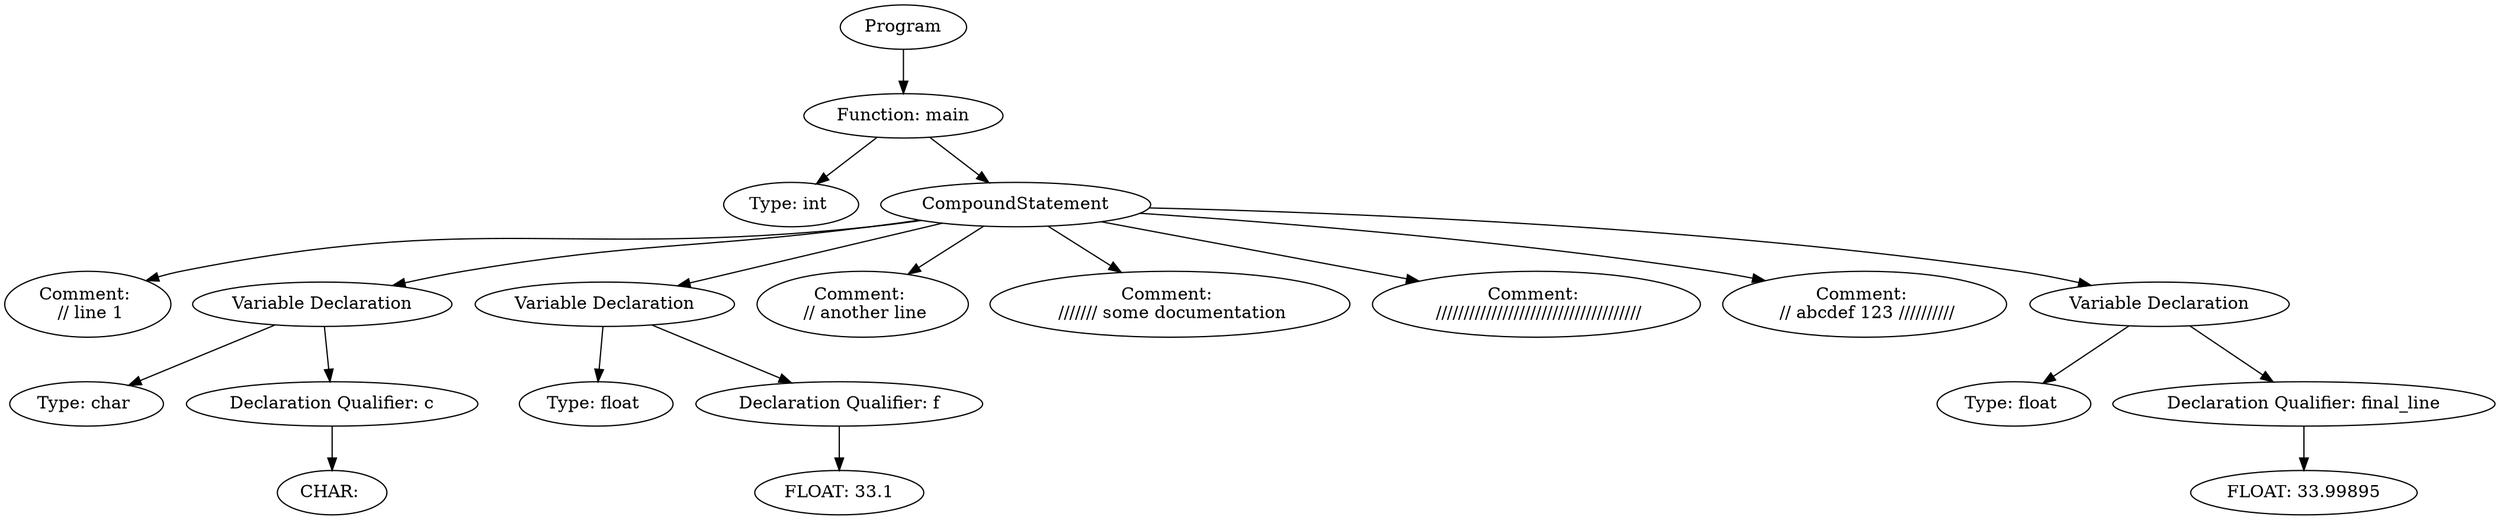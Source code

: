 digraph ExpressionGraph {
4477348896 [label="Program"];
4477348896 -> 4477348608;
4477348608 [label="Function: main"];
4477348608 -> 4477100880;
4477100880 [label="Type: int "];
4477348608 -> 4477105728;
4477105728 [label="CompoundStatement"];
4477105728 -> 4477348560;
4477348560 [label="Comment: 
 // line 1"];
4477105728 -> 4477337856;
4477337856 [label="Variable Declaration"];
4477337856 -> 4477337808;
4477337808 [label="Type: char "];
4477337856 -> 4477347024;
4477347024 [label="Declaration Qualifier: c"];
4477347024 -> 4477338624;
4477338624 [label="CHAR: \n"];
4477105728 -> 4477338432;
4477338432 [label="Variable Declaration"];
4477338432 -> 4477348512;
4477348512 [label="Type: float "];
4477338432 -> 4477338336;
4477338336 [label="Declaration Qualifier: f"];
4477338336 -> 4477340016;
4477340016 [label="FLOAT: 33.1"];
4477105728 -> 4477348656;
4477348656 [label="Comment: 
 // another line"];
4477105728 -> 4477348704;
4477348704 [label="Comment: 
 /////// some documentation"];
4477105728 -> 4477349424;
4477349424 [label="Comment: 
 /////////////////////////////////////"];
4477105728 -> 4477349136;
4477349136 [label="Comment: 
 // abcdef 123 //////////"];
4477105728 -> 4477349232;
4477349232 [label="Variable Declaration"];
4477349232 -> 4477350336;
4477350336 [label="Type: float "];
4477349232 -> 4477350096;
4477350096 [label="Declaration Qualifier: final_line"];
4477350096 -> 4477349040;
4477349040 [label="FLOAT: 33.99895"];
}
